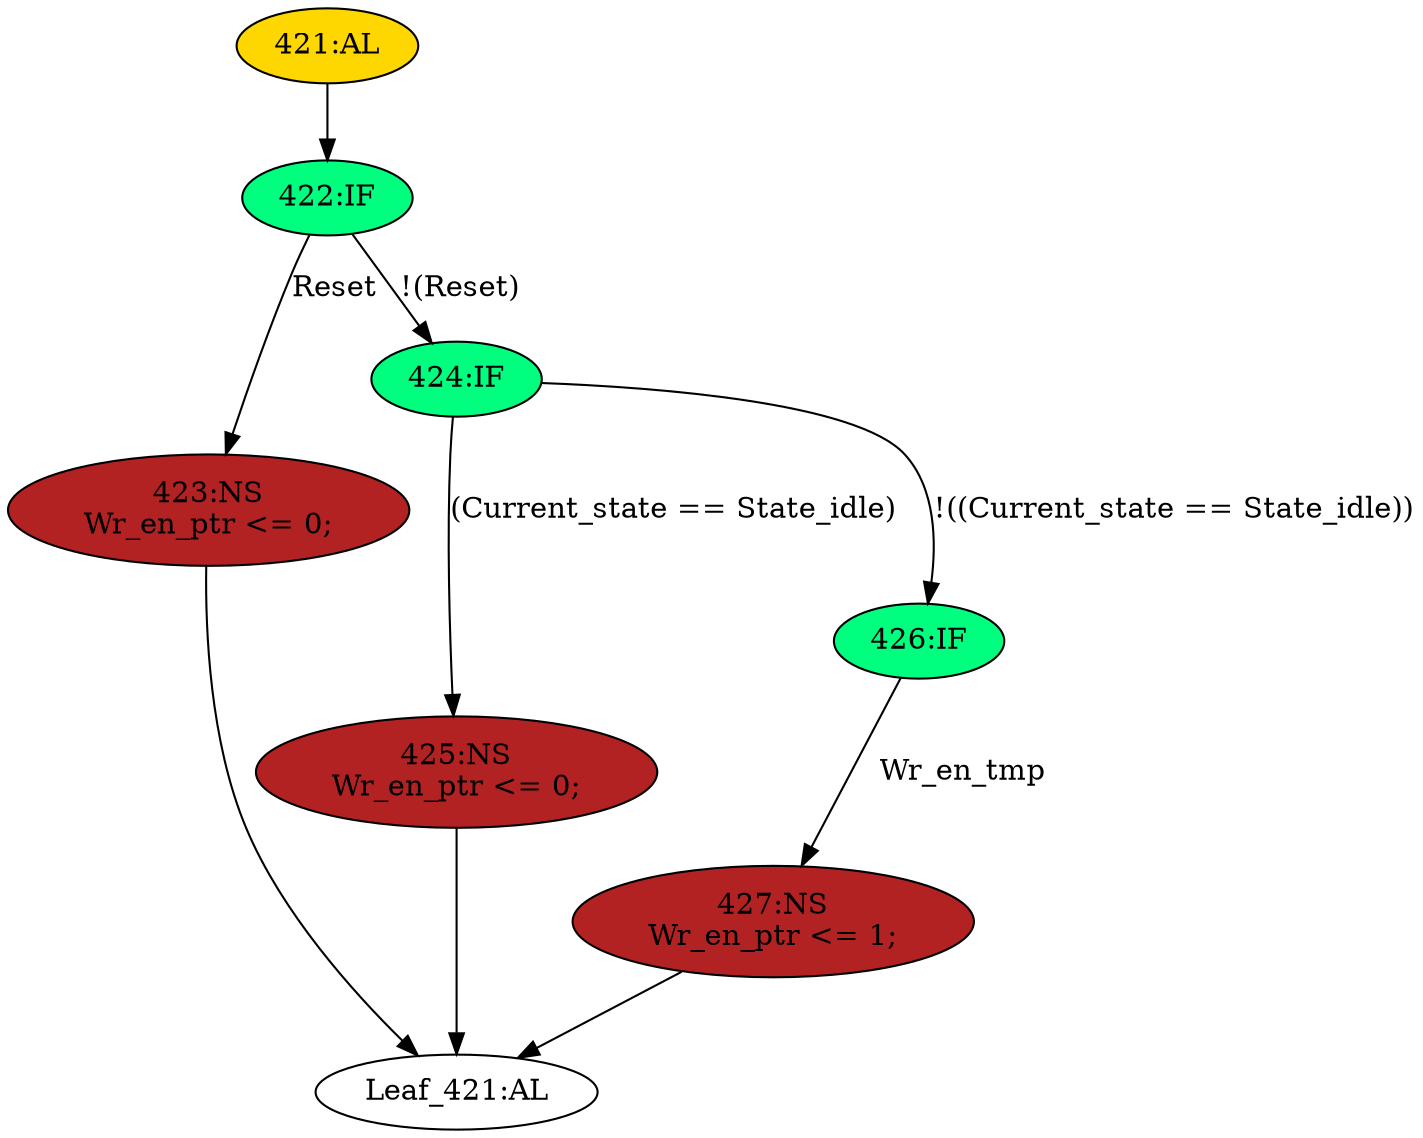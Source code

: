 strict digraph "" {
	node [label="\N"];
	"Leaf_421:AL"	 [def_var="['Wr_en_ptr']",
		label="Leaf_421:AL"];
	"423:NS"	 [ast="<pyverilog.vparser.ast.NonblockingSubstitution object at 0x7fbd1c2cf390>",
		fillcolor=firebrick,
		label="423:NS
Wr_en_ptr <= 0;",
		statements="[<pyverilog.vparser.ast.NonblockingSubstitution object at 0x7fbd1c2cf390>]",
		style=filled,
		typ=NonblockingSubstitution];
	"423:NS" -> "Leaf_421:AL"	 [cond="[]",
		lineno=None];
	"425:NS"	 [ast="<pyverilog.vparser.ast.NonblockingSubstitution object at 0x7fbd1c2cf4d0>",
		fillcolor=firebrick,
		label="425:NS
Wr_en_ptr <= 0;",
		statements="[<pyverilog.vparser.ast.NonblockingSubstitution object at 0x7fbd1c2cf4d0>]",
		style=filled,
		typ=NonblockingSubstitution];
	"425:NS" -> "Leaf_421:AL"	 [cond="[]",
		lineno=None];
	"426:IF"	 [ast="<pyverilog.vparser.ast.IfStatement object at 0x7fbd1c2cf610>",
		fillcolor=springgreen,
		label="426:IF",
		statements="[]",
		style=filled,
		typ=IfStatement];
	"427:NS"	 [ast="<pyverilog.vparser.ast.NonblockingSubstitution object at 0x7fbd1c2cf650>",
		fillcolor=firebrick,
		label="427:NS
Wr_en_ptr <= 1;",
		statements="[<pyverilog.vparser.ast.NonblockingSubstitution object at 0x7fbd1c2cf650>]",
		style=filled,
		typ=NonblockingSubstitution];
	"426:IF" -> "427:NS"	 [cond="['Wr_en_tmp']",
		label=Wr_en_tmp,
		lineno=426];
	"421:AL"	 [ast="<pyverilog.vparser.ast.Always object at 0x7fbd1c2cf810>",
		clk_sens=True,
		fillcolor=gold,
		label="421:AL",
		sens="['Clk_MAC', 'Reset']",
		statements="[]",
		style=filled,
		typ=Always,
		use_var="['Reset', 'Wr_en_tmp', 'State_idle', 'Current_state']"];
	"422:IF"	 [ast="<pyverilog.vparser.ast.IfStatement object at 0x7fbd1c2cf990>",
		fillcolor=springgreen,
		label="422:IF",
		statements="[]",
		style=filled,
		typ=IfStatement];
	"421:AL" -> "422:IF"	 [cond="[]",
		lineno=None];
	"427:NS" -> "Leaf_421:AL"	 [cond="[]",
		lineno=None];
	"424:IF"	 [ast="<pyverilog.vparser.ast.IfStatement object at 0x7fbd1c2cf9d0>",
		fillcolor=springgreen,
		label="424:IF",
		statements="[]",
		style=filled,
		typ=IfStatement];
	"424:IF" -> "425:NS"	 [cond="['Current_state', 'State_idle']",
		label="(Current_state == State_idle)",
		lineno=424];
	"424:IF" -> "426:IF"	 [cond="['Current_state', 'State_idle']",
		label="!((Current_state == State_idle))",
		lineno=424];
	"422:IF" -> "423:NS"	 [cond="['Reset']",
		label=Reset,
		lineno=422];
	"422:IF" -> "424:IF"	 [cond="['Reset']",
		label="!(Reset)",
		lineno=422];
}
